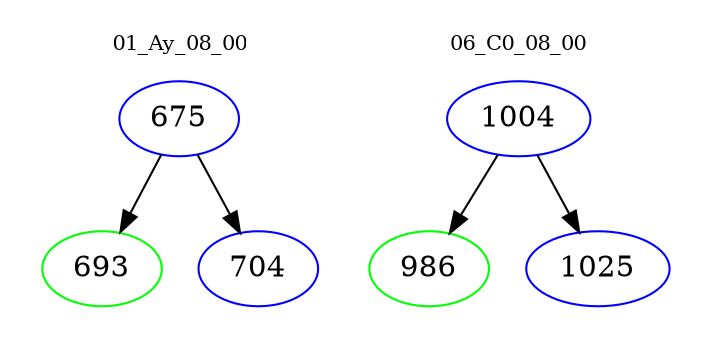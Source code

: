 digraph{
subgraph cluster_0 {
color = white
label = "01_Ay_08_00";
fontsize=10;
T0_675 [label="675", color="blue"]
T0_675 -> T0_693 [color="black"]
T0_693 [label="693", color="green"]
T0_675 -> T0_704 [color="black"]
T0_704 [label="704", color="blue"]
}
subgraph cluster_1 {
color = white
label = "06_C0_08_00";
fontsize=10;
T1_1004 [label="1004", color="blue"]
T1_1004 -> T1_986 [color="black"]
T1_986 [label="986", color="green"]
T1_1004 -> T1_1025 [color="black"]
T1_1025 [label="1025", color="blue"]
}
}
